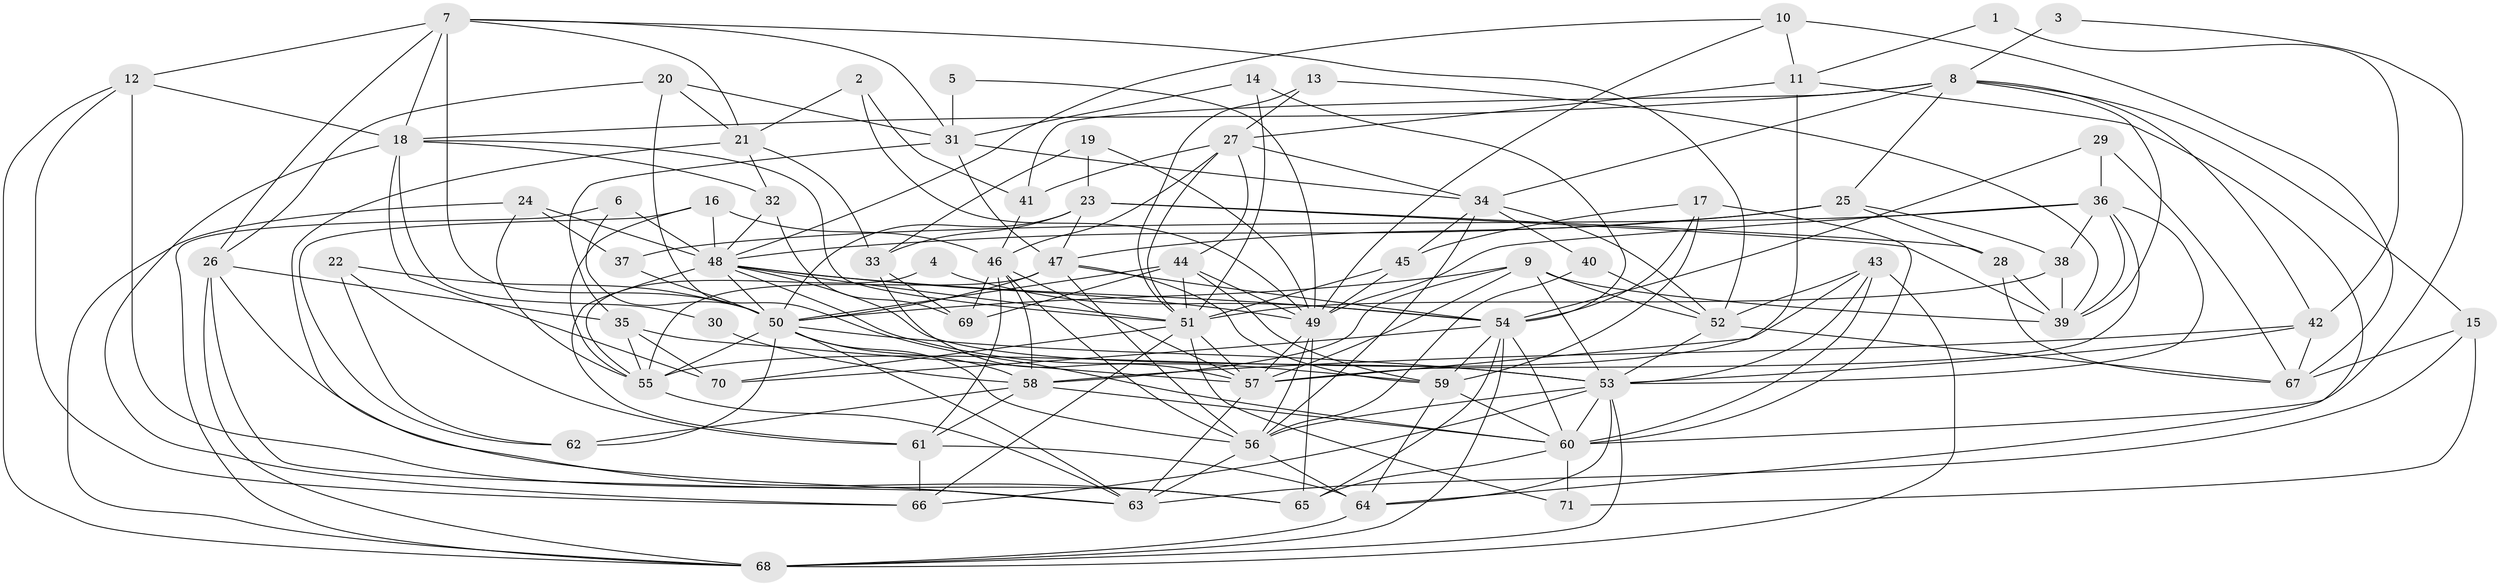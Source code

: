 // original degree distribution, {3: 0.2695035460992908, 2: 0.1702127659574468, 4: 0.23404255319148937, 5: 0.1347517730496454, 8: 0.014184397163120567, 7: 0.0425531914893617, 6: 0.1276595744680851, 9: 0.0070921985815602835}
// Generated by graph-tools (version 1.1) at 2025/50/03/09/25 03:50:11]
// undirected, 71 vertices, 205 edges
graph export_dot {
graph [start="1"]
  node [color=gray90,style=filled];
  1;
  2;
  3;
  4;
  5;
  6;
  7;
  8;
  9;
  10;
  11;
  12;
  13;
  14;
  15;
  16;
  17;
  18;
  19;
  20;
  21;
  22;
  23;
  24;
  25;
  26;
  27;
  28;
  29;
  30;
  31;
  32;
  33;
  34;
  35;
  36;
  37;
  38;
  39;
  40;
  41;
  42;
  43;
  44;
  45;
  46;
  47;
  48;
  49;
  50;
  51;
  52;
  53;
  54;
  55;
  56;
  57;
  58;
  59;
  60;
  61;
  62;
  63;
  64;
  65;
  66;
  67;
  68;
  69;
  70;
  71;
  1 -- 11 [weight=1.0];
  1 -- 42 [weight=1.0];
  2 -- 21 [weight=1.0];
  2 -- 41 [weight=1.0];
  2 -- 49 [weight=1.0];
  3 -- 8 [weight=1.0];
  3 -- 60 [weight=1.0];
  4 -- 54 [weight=1.0];
  4 -- 55 [weight=1.0];
  5 -- 31 [weight=1.0];
  5 -- 49 [weight=1.0];
  6 -- 48 [weight=1.0];
  6 -- 50 [weight=1.0];
  6 -- 68 [weight=1.0];
  7 -- 12 [weight=1.0];
  7 -- 18 [weight=1.0];
  7 -- 21 [weight=1.0];
  7 -- 26 [weight=1.0];
  7 -- 31 [weight=1.0];
  7 -- 50 [weight=2.0];
  7 -- 52 [weight=1.0];
  8 -- 15 [weight=1.0];
  8 -- 18 [weight=1.0];
  8 -- 25 [weight=1.0];
  8 -- 34 [weight=1.0];
  8 -- 39 [weight=1.0];
  8 -- 41 [weight=1.0];
  8 -- 42 [weight=1.0];
  9 -- 39 [weight=1.0];
  9 -- 50 [weight=1.0];
  9 -- 52 [weight=1.0];
  9 -- 53 [weight=1.0];
  9 -- 57 [weight=1.0];
  9 -- 58 [weight=1.0];
  10 -- 11 [weight=1.0];
  10 -- 48 [weight=1.0];
  10 -- 49 [weight=1.0];
  10 -- 67 [weight=1.0];
  11 -- 27 [weight=1.0];
  11 -- 57 [weight=1.0];
  11 -- 64 [weight=1.0];
  12 -- 18 [weight=1.0];
  12 -- 65 [weight=1.0];
  12 -- 66 [weight=1.0];
  12 -- 68 [weight=1.0];
  13 -- 27 [weight=1.0];
  13 -- 39 [weight=1.0];
  13 -- 51 [weight=1.0];
  14 -- 31 [weight=1.0];
  14 -- 51 [weight=1.0];
  14 -- 54 [weight=1.0];
  15 -- 63 [weight=1.0];
  15 -- 67 [weight=1.0];
  15 -- 71 [weight=1.0];
  16 -- 46 [weight=1.0];
  16 -- 48 [weight=1.0];
  16 -- 55 [weight=1.0];
  16 -- 62 [weight=1.0];
  17 -- 45 [weight=1.0];
  17 -- 54 [weight=1.0];
  17 -- 59 [weight=1.0];
  17 -- 60 [weight=1.0];
  18 -- 30 [weight=1.0];
  18 -- 32 [weight=1.0];
  18 -- 51 [weight=1.0];
  18 -- 66 [weight=1.0];
  18 -- 70 [weight=1.0];
  19 -- 23 [weight=1.0];
  19 -- 33 [weight=1.0];
  19 -- 49 [weight=1.0];
  20 -- 21 [weight=1.0];
  20 -- 26 [weight=1.0];
  20 -- 31 [weight=1.0];
  20 -- 60 [weight=1.0];
  21 -- 32 [weight=1.0];
  21 -- 33 [weight=1.0];
  21 -- 63 [weight=1.0];
  22 -- 50 [weight=1.0];
  22 -- 61 [weight=1.0];
  22 -- 62 [weight=1.0];
  23 -- 28 [weight=1.0];
  23 -- 33 [weight=1.0];
  23 -- 39 [weight=1.0];
  23 -- 47 [weight=1.0];
  23 -- 50 [weight=1.0];
  24 -- 37 [weight=1.0];
  24 -- 48 [weight=1.0];
  24 -- 55 [weight=1.0];
  24 -- 68 [weight=1.0];
  25 -- 28 [weight=1.0];
  25 -- 38 [weight=1.0];
  25 -- 47 [weight=1.0];
  25 -- 48 [weight=1.0];
  26 -- 35 [weight=1.0];
  26 -- 63 [weight=1.0];
  26 -- 65 [weight=1.0];
  26 -- 68 [weight=1.0];
  27 -- 34 [weight=1.0];
  27 -- 41 [weight=1.0];
  27 -- 44 [weight=1.0];
  27 -- 46 [weight=1.0];
  27 -- 51 [weight=1.0];
  28 -- 39 [weight=1.0];
  28 -- 67 [weight=1.0];
  29 -- 36 [weight=1.0];
  29 -- 54 [weight=1.0];
  29 -- 67 [weight=1.0];
  30 -- 58 [weight=1.0];
  31 -- 34 [weight=1.0];
  31 -- 35 [weight=1.0];
  31 -- 47 [weight=1.0];
  32 -- 48 [weight=1.0];
  32 -- 69 [weight=1.0];
  33 -- 57 [weight=1.0];
  33 -- 69 [weight=1.0];
  34 -- 40 [weight=1.0];
  34 -- 45 [weight=1.0];
  34 -- 52 [weight=1.0];
  34 -- 56 [weight=1.0];
  35 -- 55 [weight=1.0];
  35 -- 57 [weight=1.0];
  35 -- 70 [weight=1.0];
  36 -- 37 [weight=1.0];
  36 -- 38 [weight=1.0];
  36 -- 39 [weight=1.0];
  36 -- 49 [weight=1.0];
  36 -- 53 [weight=1.0];
  36 -- 57 [weight=1.0];
  37 -- 50 [weight=1.0];
  38 -- 39 [weight=1.0];
  38 -- 51 [weight=1.0];
  40 -- 52 [weight=2.0];
  40 -- 56 [weight=1.0];
  41 -- 46 [weight=1.0];
  42 -- 53 [weight=1.0];
  42 -- 58 [weight=1.0];
  42 -- 67 [weight=1.0];
  43 -- 52 [weight=1.0];
  43 -- 53 [weight=1.0];
  43 -- 55 [weight=1.0];
  43 -- 60 [weight=1.0];
  43 -- 68 [weight=1.0];
  44 -- 49 [weight=1.0];
  44 -- 50 [weight=1.0];
  44 -- 51 [weight=1.0];
  44 -- 59 [weight=1.0];
  44 -- 69 [weight=1.0];
  45 -- 49 [weight=1.0];
  45 -- 51 [weight=1.0];
  46 -- 56 [weight=1.0];
  46 -- 57 [weight=1.0];
  46 -- 58 [weight=1.0];
  46 -- 61 [weight=1.0];
  46 -- 69 [weight=1.0];
  47 -- 50 [weight=1.0];
  47 -- 54 [weight=1.0];
  47 -- 55 [weight=1.0];
  47 -- 56 [weight=1.0];
  47 -- 59 [weight=1.0];
  48 -- 49 [weight=1.0];
  48 -- 50 [weight=1.0];
  48 -- 51 [weight=1.0];
  48 -- 53 [weight=1.0];
  48 -- 54 [weight=1.0];
  48 -- 59 [weight=1.0];
  48 -- 61 [weight=1.0];
  49 -- 56 [weight=1.0];
  49 -- 57 [weight=1.0];
  49 -- 65 [weight=1.0];
  50 -- 53 [weight=1.0];
  50 -- 55 [weight=1.0];
  50 -- 56 [weight=1.0];
  50 -- 58 [weight=1.0];
  50 -- 62 [weight=1.0];
  50 -- 63 [weight=1.0];
  51 -- 57 [weight=1.0];
  51 -- 66 [weight=1.0];
  51 -- 70 [weight=1.0];
  51 -- 71 [weight=1.0];
  52 -- 53 [weight=1.0];
  52 -- 67 [weight=1.0];
  53 -- 56 [weight=1.0];
  53 -- 60 [weight=1.0];
  53 -- 64 [weight=1.0];
  53 -- 66 [weight=1.0];
  53 -- 68 [weight=1.0];
  54 -- 59 [weight=1.0];
  54 -- 60 [weight=1.0];
  54 -- 65 [weight=1.0];
  54 -- 68 [weight=1.0];
  54 -- 70 [weight=1.0];
  55 -- 63 [weight=1.0];
  56 -- 63 [weight=1.0];
  56 -- 64 [weight=1.0];
  57 -- 63 [weight=2.0];
  58 -- 60 [weight=1.0];
  58 -- 61 [weight=1.0];
  58 -- 62 [weight=1.0];
  59 -- 60 [weight=1.0];
  59 -- 64 [weight=1.0];
  60 -- 65 [weight=1.0];
  60 -- 71 [weight=1.0];
  61 -- 64 [weight=1.0];
  61 -- 66 [weight=1.0];
  64 -- 68 [weight=1.0];
}
